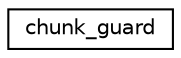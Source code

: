 digraph "Graphical Class Hierarchy"
{
  edge [fontname="Helvetica",fontsize="10",labelfontname="Helvetica",labelfontsize="10"];
  node [fontname="Helvetica",fontsize="10",shape=record];
  rankdir="LR";
  Node1 [label="chunk_guard",height=0.2,width=0.4,color="black", fillcolor="white", style="filled",URL="$classchunk__guard.html"];
}
